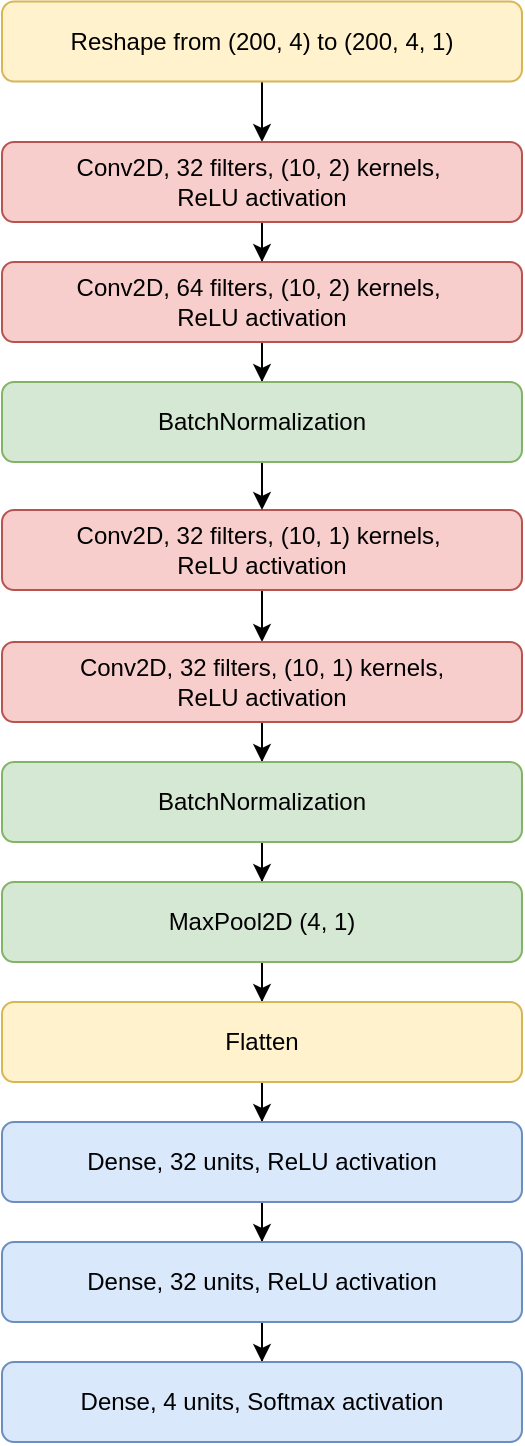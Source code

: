 <mxfile version="12.5.3" type="device"><diagram id="mADj3N52reezFfNrAovU" name="Page-1"><mxGraphModel dx="1422" dy="830" grid="1" gridSize="10" guides="1" tooltips="1" connect="1" arrows="1" fold="1" page="1" pageScale="1" pageWidth="827" pageHeight="1169" math="1" shadow="0"><root><mxCell id="0"/><mxCell id="1" parent="0"/><mxCell id="6HaTJVYnQwcz1nPOmkp2-2" style="edgeStyle=orthogonalEdgeStyle;rounded=0;orthogonalLoop=1;jettySize=auto;html=1;" edge="1" parent="1" source="Sl0_x4nXyxvZzu1vDAZW-2" target="6HaTJVYnQwcz1nPOmkp2-1"><mxGeometry relative="1" as="geometry"/></mxCell><mxCell id="Sl0_x4nXyxvZzu1vDAZW-2" value="Reshape from (200, 4) to (200, 4, 1)" style="rounded=1;whiteSpace=wrap;html=1;fillColor=#fff2cc;strokeColor=#d6b656;" parent="1" vertex="1"><mxGeometry x="280" y="309.77" width="260" height="40" as="geometry"/></mxCell><mxCell id="6HaTJVYnQwcz1nPOmkp2-6" style="edgeStyle=orthogonalEdgeStyle;rounded=0;orthogonalLoop=1;jettySize=auto;html=1;" edge="1" parent="1" source="6HaTJVYnQwcz1nPOmkp2-1" target="6HaTJVYnQwcz1nPOmkp2-5"><mxGeometry relative="1" as="geometry"/></mxCell><mxCell id="6HaTJVYnQwcz1nPOmkp2-1" value="Conv2D, 32 filters, (10, 2) kernels,&amp;nbsp;&lt;br&gt;ReLU activation" style="rounded=1;whiteSpace=wrap;html=1;fillColor=#f8cecc;strokeColor=#b85450;" vertex="1" parent="1"><mxGeometry x="280" y="380" width="260" height="40" as="geometry"/></mxCell><mxCell id="6HaTJVYnQwcz1nPOmkp2-12" style="edgeStyle=orthogonalEdgeStyle;rounded=0;orthogonalLoop=1;jettySize=auto;html=1;" edge="1" parent="1" source="6HaTJVYnQwcz1nPOmkp2-5" target="6HaTJVYnQwcz1nPOmkp2-11"><mxGeometry relative="1" as="geometry"/></mxCell><mxCell id="6HaTJVYnQwcz1nPOmkp2-5" value="Conv2D, 64 filters, (10, 2) kernels,&amp;nbsp;&lt;br&gt;ReLU activation" style="rounded=1;whiteSpace=wrap;html=1;fillColor=#f8cecc;strokeColor=#b85450;" vertex="1" parent="1"><mxGeometry x="280" y="440" width="260" height="40" as="geometry"/></mxCell><mxCell id="6HaTJVYnQwcz1nPOmkp2-10" style="edgeStyle=orthogonalEdgeStyle;rounded=0;orthogonalLoop=1;jettySize=auto;html=1;" edge="1" parent="1" source="6HaTJVYnQwcz1nPOmkp2-7" target="6HaTJVYnQwcz1nPOmkp2-9"><mxGeometry relative="1" as="geometry"/></mxCell><mxCell id="6HaTJVYnQwcz1nPOmkp2-7" value="Conv2D, 32 filters, (10, 1) kernels,&amp;nbsp;&lt;br&gt;ReLU activation" style="rounded=1;whiteSpace=wrap;html=1;fillColor=#f8cecc;strokeColor=#b85450;" vertex="1" parent="1"><mxGeometry x="280" y="564" width="260" height="40" as="geometry"/></mxCell><mxCell id="6HaTJVYnQwcz1nPOmkp2-15" style="edgeStyle=orthogonalEdgeStyle;rounded=0;orthogonalLoop=1;jettySize=auto;html=1;" edge="1" parent="1" source="6HaTJVYnQwcz1nPOmkp2-9" target="6HaTJVYnQwcz1nPOmkp2-14"><mxGeometry relative="1" as="geometry"/></mxCell><mxCell id="6HaTJVYnQwcz1nPOmkp2-9" value="Conv2D, 32 filters, (10, 1) kernels, &lt;br&gt;ReLU activation" style="rounded=1;whiteSpace=wrap;html=1;fillColor=#f8cecc;strokeColor=#b85450;" vertex="1" parent="1"><mxGeometry x="280" y="630" width="260" height="40" as="geometry"/></mxCell><mxCell id="6HaTJVYnQwcz1nPOmkp2-13" style="edgeStyle=orthogonalEdgeStyle;rounded=0;orthogonalLoop=1;jettySize=auto;html=1;entryX=0.5;entryY=0;entryDx=0;entryDy=0;" edge="1" parent="1" source="6HaTJVYnQwcz1nPOmkp2-11" target="6HaTJVYnQwcz1nPOmkp2-7"><mxGeometry relative="1" as="geometry"><mxPoint x="440" y="570" as="targetPoint"/></mxGeometry></mxCell><mxCell id="6HaTJVYnQwcz1nPOmkp2-11" value="BatchNormalization" style="rounded=1;whiteSpace=wrap;html=1;fillColor=#d5e8d4;strokeColor=#82b366;" vertex="1" parent="1"><mxGeometry x="280" y="500" width="260" height="40" as="geometry"/></mxCell><mxCell id="6HaTJVYnQwcz1nPOmkp2-17" style="edgeStyle=orthogonalEdgeStyle;rounded=0;orthogonalLoop=1;jettySize=auto;html=1;" edge="1" parent="1" source="6HaTJVYnQwcz1nPOmkp2-14" target="6HaTJVYnQwcz1nPOmkp2-16"><mxGeometry relative="1" as="geometry"/></mxCell><mxCell id="6HaTJVYnQwcz1nPOmkp2-14" value="BatchNormalization" style="rounded=1;whiteSpace=wrap;html=1;fillColor=#d5e8d4;strokeColor=#82b366;" vertex="1" parent="1"><mxGeometry x="280" y="690" width="260" height="40" as="geometry"/></mxCell><mxCell id="6HaTJVYnQwcz1nPOmkp2-19" style="edgeStyle=orthogonalEdgeStyle;rounded=0;orthogonalLoop=1;jettySize=auto;html=1;" edge="1" parent="1" source="6HaTJVYnQwcz1nPOmkp2-16" target="6HaTJVYnQwcz1nPOmkp2-18"><mxGeometry relative="1" as="geometry"/></mxCell><mxCell id="6HaTJVYnQwcz1nPOmkp2-16" value="MaxPool2D (4, 1)" style="rounded=1;whiteSpace=wrap;html=1;fillColor=#d5e8d4;strokeColor=#82b366;" vertex="1" parent="1"><mxGeometry x="280" y="750" width="260" height="40" as="geometry"/></mxCell><mxCell id="6HaTJVYnQwcz1nPOmkp2-22" style="edgeStyle=orthogonalEdgeStyle;rounded=0;orthogonalLoop=1;jettySize=auto;html=1;" edge="1" parent="1" source="6HaTJVYnQwcz1nPOmkp2-18" target="6HaTJVYnQwcz1nPOmkp2-21"><mxGeometry relative="1" as="geometry"/></mxCell><mxCell id="6HaTJVYnQwcz1nPOmkp2-18" value="Flatten" style="rounded=1;whiteSpace=wrap;html=1;fillColor=#fff2cc;strokeColor=#d6b656;" vertex="1" parent="1"><mxGeometry x="280" y="810" width="260" height="40" as="geometry"/></mxCell><mxCell id="6HaTJVYnQwcz1nPOmkp2-24" style="edgeStyle=orthogonalEdgeStyle;rounded=0;orthogonalLoop=1;jettySize=auto;html=1;" edge="1" parent="1" source="6HaTJVYnQwcz1nPOmkp2-21" target="6HaTJVYnQwcz1nPOmkp2-23"><mxGeometry relative="1" as="geometry"/></mxCell><mxCell id="6HaTJVYnQwcz1nPOmkp2-21" value="Dense, 32 units, ReLU activation" style="rounded=1;whiteSpace=wrap;html=1;fillColor=#dae8fc;strokeColor=#6c8ebf;" vertex="1" parent="1"><mxGeometry x="280" y="870" width="260" height="40" as="geometry"/></mxCell><mxCell id="6HaTJVYnQwcz1nPOmkp2-26" style="edgeStyle=orthogonalEdgeStyle;rounded=0;orthogonalLoop=1;jettySize=auto;html=1;" edge="1" parent="1" source="6HaTJVYnQwcz1nPOmkp2-23" target="6HaTJVYnQwcz1nPOmkp2-25"><mxGeometry relative="1" as="geometry"/></mxCell><mxCell id="6HaTJVYnQwcz1nPOmkp2-23" value="Dense, 32 units, ReLU activation" style="rounded=1;whiteSpace=wrap;html=1;fillColor=#dae8fc;strokeColor=#6c8ebf;" vertex="1" parent="1"><mxGeometry x="280" y="930" width="260" height="40" as="geometry"/></mxCell><mxCell id="6HaTJVYnQwcz1nPOmkp2-25" value="Dense, 4 units, Softmax activation" style="rounded=1;whiteSpace=wrap;html=1;fillColor=#dae8fc;strokeColor=#6c8ebf;" vertex="1" parent="1"><mxGeometry x="280" y="990" width="260" height="40" as="geometry"/></mxCell></root></mxGraphModel></diagram></mxfile>